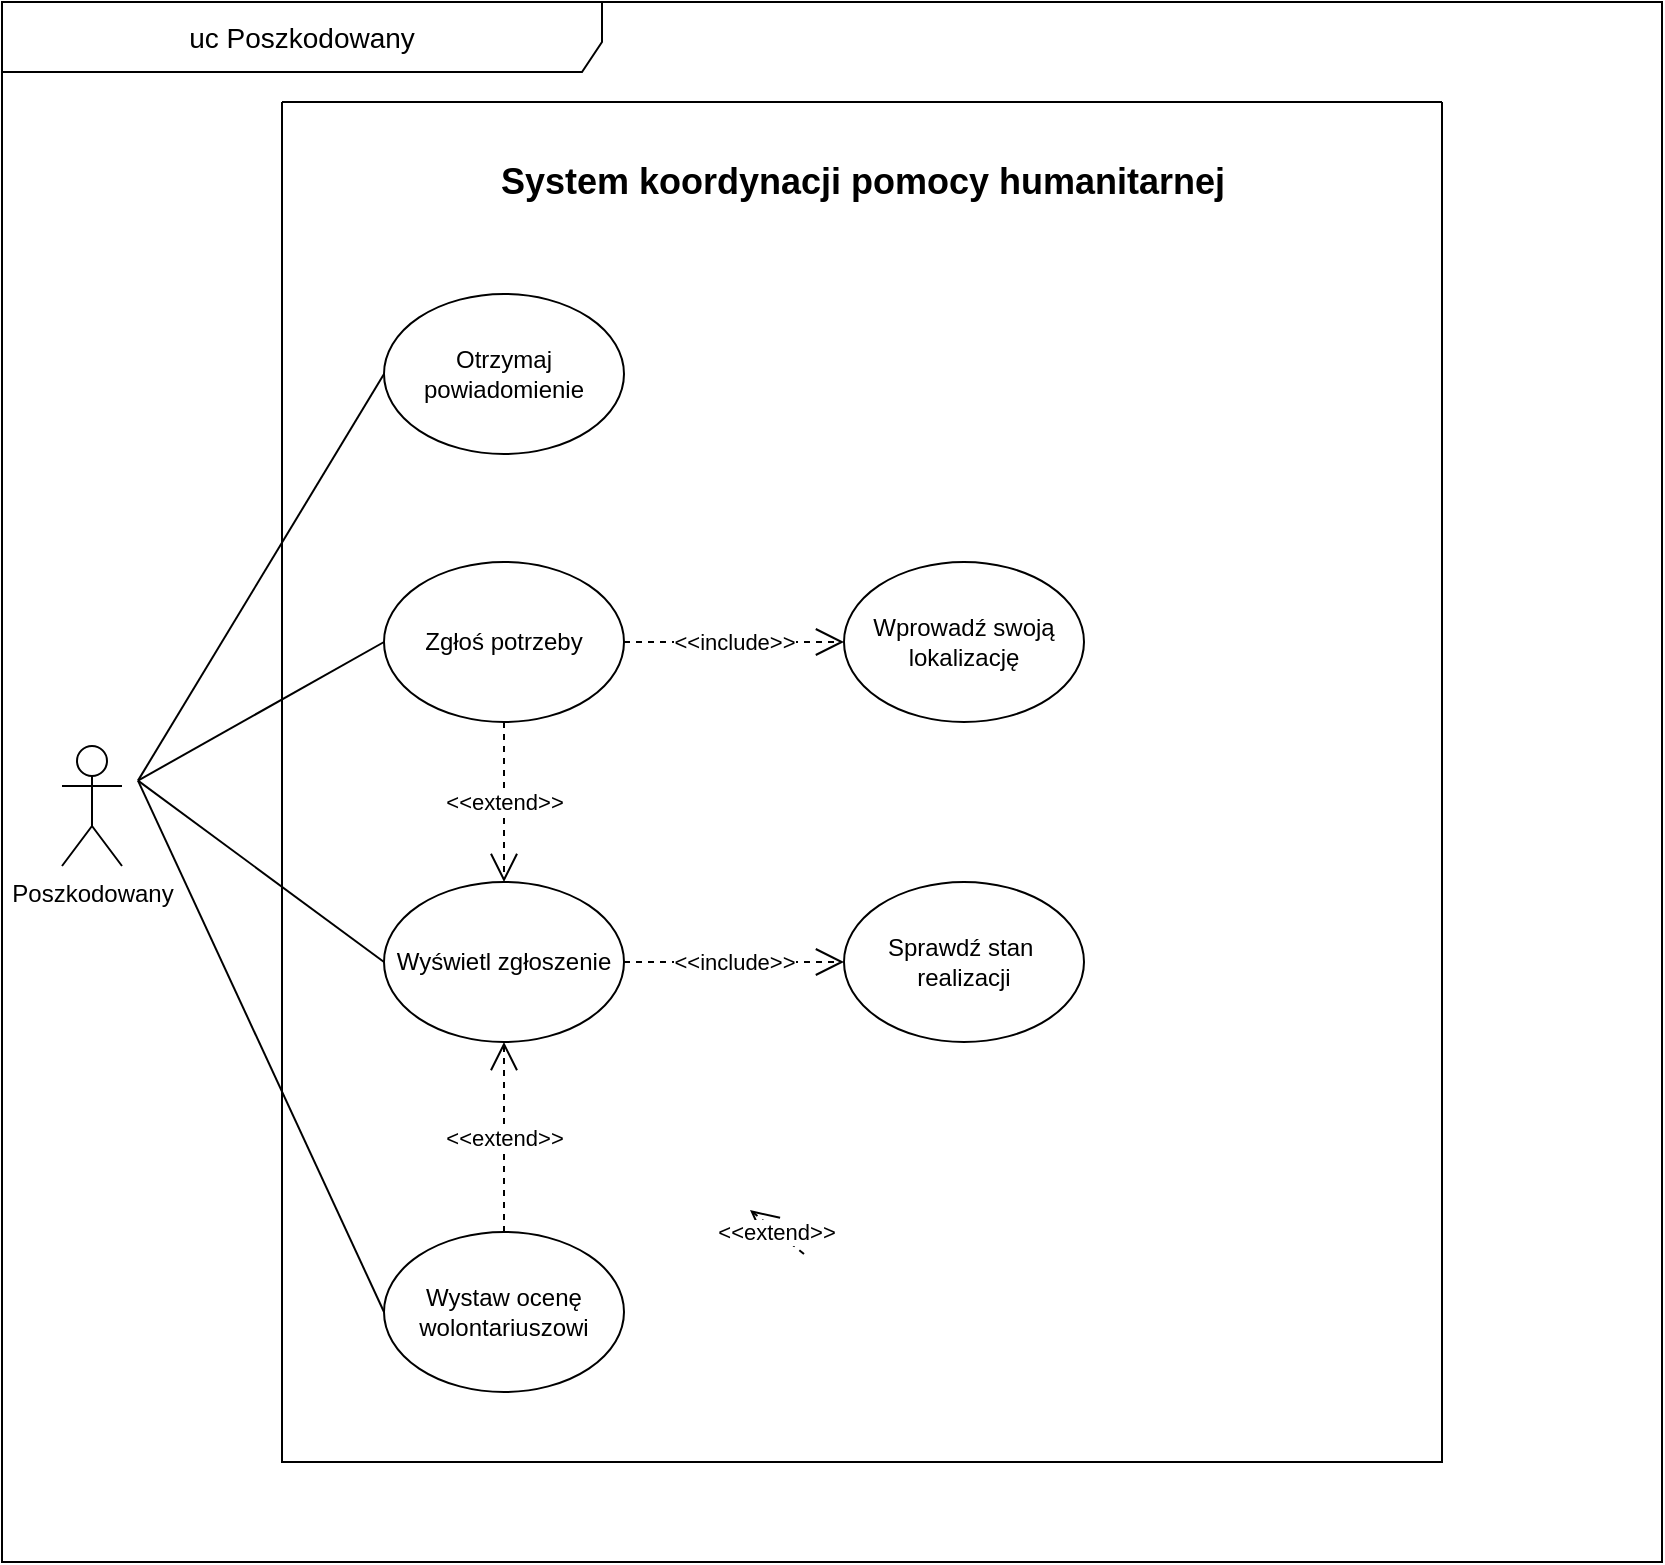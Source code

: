 <mxfile version="24.7.8">
  <diagram name="Strona-1" id="kH04uza3CklRYuzTuj5z">
    <mxGraphModel dx="1345" dy="2348" grid="1" gridSize="10" guides="1" tooltips="1" connect="1" arrows="1" fold="1" page="1" pageScale="1" pageWidth="827" pageHeight="1169" math="0" shadow="0">
      <root>
        <mxCell id="0" />
        <mxCell id="1" parent="0" />
        <mxCell id="4velJJgH7xcaTWiOWq5z-1" value="&lt;font style=&quot;font-size: 14px;&quot;&gt;uc Poszkodowany&lt;/font&gt;" style="shape=umlFrame;whiteSpace=wrap;html=1;pointerEvents=0;recursiveResize=0;container=1;collapsible=0;width=300;height=35;" parent="1" vertex="1">
          <mxGeometry x="40" y="-90" width="830" height="780" as="geometry" />
        </mxCell>
        <mxCell id="4velJJgH7xcaTWiOWq5z-101" value="Poszkodowany&lt;div&gt;&lt;br&gt;&lt;/div&gt;" style="shape=umlActor;verticalLabelPosition=bottom;verticalAlign=top;html=1;outlineConnect=0;perimeterSpacing=8;" parent="1" vertex="1">
          <mxGeometry x="70" y="282" width="30" height="60" as="geometry" />
        </mxCell>
        <mxCell id="4velJJgH7xcaTWiOWq5z-102" value="" style="swimlane;startSize=0;" parent="1" vertex="1">
          <mxGeometry x="180" y="-40" width="580" height="680" as="geometry">
            <mxRectangle x="180" y="54" width="50" height="40" as="alternateBounds" />
          </mxGeometry>
        </mxCell>
        <mxCell id="4velJJgH7xcaTWiOWq5z-103" value="Zgłoś potrzeby" style="ellipse;whiteSpace=wrap;html=1;" parent="4velJJgH7xcaTWiOWq5z-102" vertex="1">
          <mxGeometry x="51" y="230" width="120" height="80" as="geometry" />
        </mxCell>
        <mxCell id="4velJJgH7xcaTWiOWq5z-104" value="Wyświetl zgłoszenie" style="ellipse;whiteSpace=wrap;html=1;" parent="4velJJgH7xcaTWiOWq5z-102" vertex="1">
          <mxGeometry x="51" y="390" width="120" height="80" as="geometry" />
        </mxCell>
        <mxCell id="4velJJgH7xcaTWiOWq5z-106" value="Otrzymaj powiadomienie" style="ellipse;whiteSpace=wrap;html=1;" parent="4velJJgH7xcaTWiOWq5z-102" vertex="1">
          <mxGeometry x="51" y="96" width="120" height="80" as="geometry" />
        </mxCell>
        <mxCell id="4velJJgH7xcaTWiOWq5z-145" value="&lt;span style=&quot;text-align: left;&quot;&gt;Wystaw ocenę wolontariuszowi&lt;/span&gt;" style="ellipse;whiteSpace=wrap;html=1;" parent="4velJJgH7xcaTWiOWq5z-102" vertex="1">
          <mxGeometry x="51" y="565" width="120" height="80" as="geometry" />
        </mxCell>
        <mxCell id="4velJJgH7xcaTWiOWq5z-146" value="&amp;lt;&amp;lt;extend&amp;gt;&amp;gt;" style="endArrow=open;endSize=12;dashed=1;html=1;rounded=0;entryX=0.5;entryY=1;entryDx=0;entryDy=0;exitX=0.5;exitY=0;exitDx=0;exitDy=0;" parent="4velJJgH7xcaTWiOWq5z-102" source="4velJJgH7xcaTWiOWq5z-145" target="4velJJgH7xcaTWiOWq5z-104" edge="1">
          <mxGeometry width="160" relative="1" as="geometry">
            <mxPoint x="110" y="516.0" as="sourcePoint" />
            <mxPoint x="180" y="260" as="targetPoint" />
          </mxGeometry>
        </mxCell>
        <mxCell id="4velJJgH7xcaTWiOWq5z-148" value="Wprowadź swoją lokalizację" style="ellipse;whiteSpace=wrap;html=1;" parent="4velJJgH7xcaTWiOWq5z-102" vertex="1">
          <mxGeometry x="281" y="230" width="120" height="80" as="geometry" />
        </mxCell>
        <mxCell id="4velJJgH7xcaTWiOWq5z-149" value="&amp;lt;&amp;lt;include&amp;gt;&amp;gt;" style="endArrow=open;endSize=12;dashed=1;html=1;rounded=0;entryX=0;entryY=0.5;entryDx=0;entryDy=0;exitX=1;exitY=0.5;exitDx=0;exitDy=0;" parent="4velJJgH7xcaTWiOWq5z-102" source="4velJJgH7xcaTWiOWq5z-103" target="4velJJgH7xcaTWiOWq5z-148" edge="1">
          <mxGeometry width="160" relative="1" as="geometry">
            <mxPoint x="120" y="130" as="sourcePoint" />
            <mxPoint x="120" y="220" as="targetPoint" />
          </mxGeometry>
        </mxCell>
        <mxCell id="4velJJgH7xcaTWiOWq5z-150" value="&amp;lt;&amp;lt;extend&amp;gt;&amp;gt;" style="endArrow=open;endSize=12;dashed=1;html=1;rounded=0;entryX=0.5;entryY=0;entryDx=0;entryDy=0;exitX=0.5;exitY=1;exitDx=0;exitDy=0;" parent="4velJJgH7xcaTWiOWq5z-102" source="4velJJgH7xcaTWiOWq5z-103" target="4velJJgH7xcaTWiOWq5z-104" edge="1">
          <mxGeometry width="160" relative="1" as="geometry">
            <mxPoint x="120" y="546" as="sourcePoint" />
            <mxPoint x="120" y="476" as="targetPoint" />
          </mxGeometry>
        </mxCell>
        <mxCell id="4velJJgH7xcaTWiOWq5z-171" value="&amp;lt;&amp;lt;include&amp;gt;&amp;gt;" style="endArrow=open;endSize=12;dashed=1;html=1;rounded=0;exitX=1;exitY=0.5;exitDx=0;exitDy=0;entryX=0;entryY=0.5;entryDx=0;entryDy=0;" parent="4velJJgH7xcaTWiOWq5z-102" source="4velJJgH7xcaTWiOWq5z-104" target="4velJJgH7xcaTWiOWq5z-196" edge="1">
          <mxGeometry width="160" relative="1" as="geometry">
            <mxPoint x="196" y="440" as="sourcePoint" />
            <mxPoint x="296.0" y="438.0" as="targetPoint" />
          </mxGeometry>
        </mxCell>
        <mxCell id="4velJJgH7xcaTWiOWq5z-173" value="&amp;lt;&amp;lt;extend&amp;gt;&amp;gt;" style="endArrow=open;endSize=12;dashed=1;html=1;rounded=0;exitX=0;exitY=0;exitDx=0;exitDy=0;entryX=0.5;entryY=1;entryDx=0;entryDy=0;" parent="4velJJgH7xcaTWiOWq5z-102" edge="1">
          <mxGeometry width="160" relative="1" as="geometry">
            <mxPoint x="261" y="576" as="sourcePoint" />
            <mxPoint x="234" y="554" as="targetPoint" />
          </mxGeometry>
        </mxCell>
        <mxCell id="4velJJgH7xcaTWiOWq5z-189" value="&lt;b&gt;&lt;font style=&quot;font-size: 18px;&quot;&gt;System koordynacji pomocy humanitarnej&lt;/font&gt;&lt;/b&gt;" style="text;html=1;align=center;verticalAlign=middle;resizable=0;points=[];autosize=1;strokeColor=none;fillColor=none;" parent="4velJJgH7xcaTWiOWq5z-102" vertex="1">
          <mxGeometry x="95" y="20" width="390" height="40" as="geometry" />
        </mxCell>
        <mxCell id="4velJJgH7xcaTWiOWq5z-196" value="Sprawdź stan&amp;nbsp;&lt;div&gt;realizacji&lt;/div&gt;" style="ellipse;whiteSpace=wrap;html=1;" parent="4velJJgH7xcaTWiOWq5z-102" vertex="1">
          <mxGeometry x="281" y="390" width="120" height="80" as="geometry" />
        </mxCell>
        <mxCell id="4velJJgH7xcaTWiOWq5z-190" value="" style="endArrow=none;html=1;rounded=0;entryX=0;entryY=0.5;entryDx=0;entryDy=0;exitX=1;exitY=0.333;exitDx=0;exitDy=0;exitPerimeter=0;" parent="1" source="4velJJgH7xcaTWiOWq5z-101" target="4velJJgH7xcaTWiOWq5z-103" edge="1">
          <mxGeometry width="50" height="50" relative="1" as="geometry">
            <mxPoint x="300" y="360" as="sourcePoint" />
            <mxPoint x="350" y="310" as="targetPoint" />
          </mxGeometry>
        </mxCell>
        <mxCell id="4velJJgH7xcaTWiOWq5z-191" value="" style="endArrow=none;html=1;rounded=0;entryX=0;entryY=0.5;entryDx=0;entryDy=0;exitX=1;exitY=0.333;exitDx=0;exitDy=0;exitPerimeter=0;" parent="1" source="4velJJgH7xcaTWiOWq5z-101" target="4velJJgH7xcaTWiOWq5z-106" edge="1">
          <mxGeometry width="50" height="50" relative="1" as="geometry">
            <mxPoint x="130" y="330" as="sourcePoint" />
            <mxPoint x="350" y="310" as="targetPoint" />
          </mxGeometry>
        </mxCell>
        <mxCell id="4velJJgH7xcaTWiOWq5z-192" value="" style="endArrow=none;html=1;rounded=0;exitX=1;exitY=0.333;exitDx=0;exitDy=0;exitPerimeter=0;entryX=0;entryY=0.5;entryDx=0;entryDy=0;" parent="1" source="4velJJgH7xcaTWiOWq5z-101" target="4velJJgH7xcaTWiOWq5z-104" edge="1">
          <mxGeometry width="50" height="50" relative="1" as="geometry">
            <mxPoint x="300" y="360" as="sourcePoint" />
            <mxPoint x="350" y="310" as="targetPoint" />
          </mxGeometry>
        </mxCell>
        <mxCell id="4velJJgH7xcaTWiOWq5z-193" value="" style="endArrow=none;html=1;rounded=0;exitX=1;exitY=0.333;exitDx=0;exitDy=0;exitPerimeter=0;entryX=0;entryY=0.5;entryDx=0;entryDy=0;" parent="1" source="4velJJgH7xcaTWiOWq5z-101" target="4velJJgH7xcaTWiOWq5z-145" edge="1">
          <mxGeometry width="50" height="50" relative="1" as="geometry">
            <mxPoint x="100" y="300" as="sourcePoint" />
            <mxPoint x="110" y="610" as="targetPoint" />
          </mxGeometry>
        </mxCell>
      </root>
    </mxGraphModel>
  </diagram>
</mxfile>
